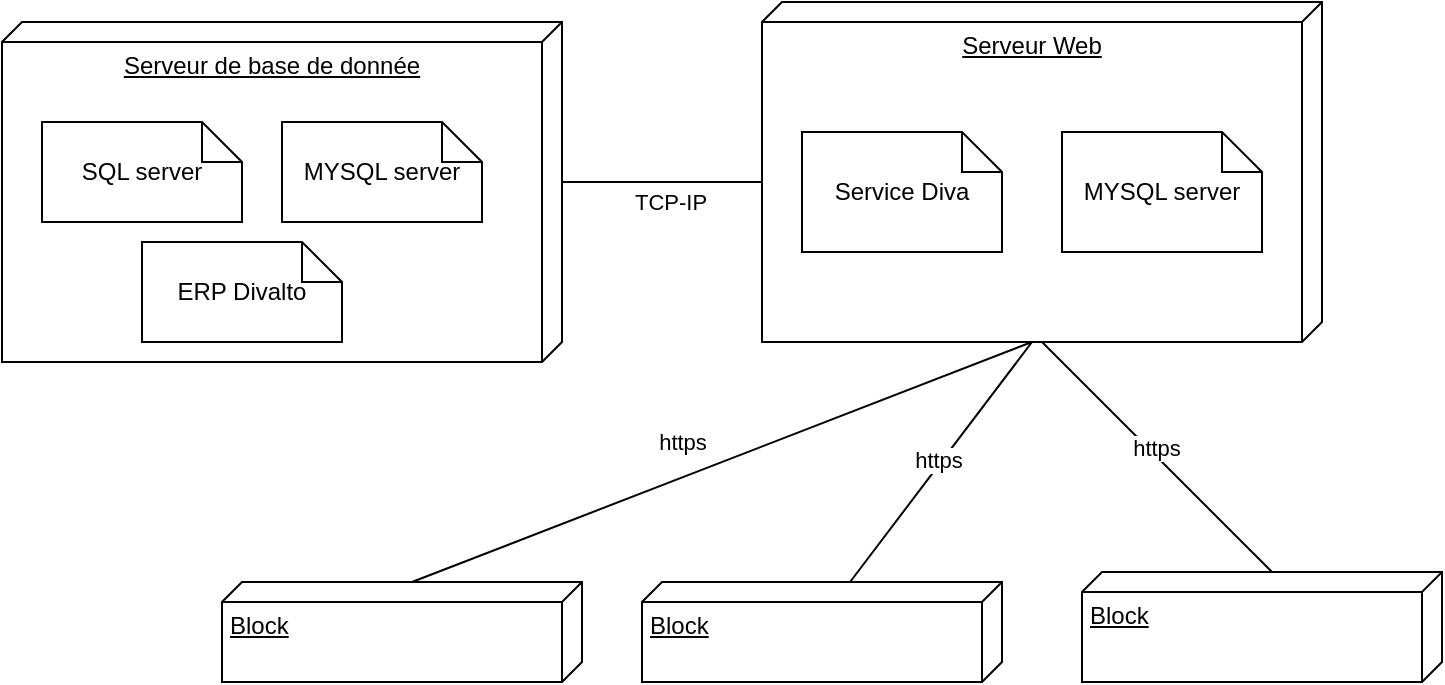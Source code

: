 <mxfile version="21.6.6" type="github">
  <diagram name="Page-1" id="aAD2uuxVQRVzAruqQggt">
    <mxGraphModel dx="880" dy="446" grid="1" gridSize="10" guides="1" tooltips="1" connect="1" arrows="1" fold="1" page="1" pageScale="1" pageWidth="827" pageHeight="1169" math="0" shadow="0">
      <root>
        <mxCell id="0" />
        <mxCell id="1" parent="0" />
        <mxCell id="b5Pq26vD6V4OeDnoqRv_-14" style="edgeStyle=orthogonalEdgeStyle;rounded=0;orthogonalLoop=1;jettySize=auto;html=1;exitX=0;exitY=0;exitDx=80;exitDy=0;exitPerimeter=0;entryX=0;entryY=0;entryDx=90;entryDy=280;entryPerimeter=0;endArrow=none;endFill=0;" edge="1" parent="1" source="b5Pq26vD6V4OeDnoqRv_-1" target="b5Pq26vD6V4OeDnoqRv_-10">
          <mxGeometry relative="1" as="geometry" />
        </mxCell>
        <mxCell id="b5Pq26vD6V4OeDnoqRv_-16" value="TCP-IP" style="edgeLabel;html=1;align=center;verticalAlign=middle;resizable=0;points=[];" vertex="1" connectable="0" parent="b5Pq26vD6V4OeDnoqRv_-14">
          <mxGeometry x="0.18" y="-7" relative="1" as="geometry">
            <mxPoint x="-5" y="3" as="offset" />
          </mxGeometry>
        </mxCell>
        <mxCell id="b5Pq26vD6V4OeDnoqRv_-1" value="Serveur de base de donnée" style="verticalAlign=top;align=center;spacingTop=8;spacingLeft=2;spacingRight=12;shape=cube;size=10;direction=south;fontStyle=4;html=1;whiteSpace=wrap;" vertex="1" parent="1">
          <mxGeometry x="80" y="190" width="280" height="170" as="geometry" />
        </mxCell>
        <mxCell id="b5Pq26vD6V4OeDnoqRv_-5" value="SQL server" style="shape=note;size=20;whiteSpace=wrap;html=1;" vertex="1" parent="1">
          <mxGeometry x="100" y="240" width="100" height="50" as="geometry" />
        </mxCell>
        <mxCell id="b5Pq26vD6V4OeDnoqRv_-8" value="ERP Divalto" style="shape=note;size=20;whiteSpace=wrap;html=1;" vertex="1" parent="1">
          <mxGeometry x="150" y="300" width="100" height="50" as="geometry" />
        </mxCell>
        <mxCell id="b5Pq26vD6V4OeDnoqRv_-9" value="MYSQL server" style="shape=note;size=20;whiteSpace=wrap;html=1;" vertex="1" parent="1">
          <mxGeometry x="220" y="240" width="100" height="50" as="geometry" />
        </mxCell>
        <mxCell id="b5Pq26vD6V4OeDnoqRv_-20" style="rounded=0;orthogonalLoop=1;jettySize=auto;html=1;exitX=0;exitY=0;exitDx=170;exitDy=145;exitPerimeter=0;entryX=0;entryY=0;entryDx=0;entryDy=85;entryPerimeter=0;endArrow=none;endFill=0;" edge="1" parent="1" source="b5Pq26vD6V4OeDnoqRv_-10" target="b5Pq26vD6V4OeDnoqRv_-19">
          <mxGeometry relative="1" as="geometry" />
        </mxCell>
        <mxCell id="b5Pq26vD6V4OeDnoqRv_-23" value="https" style="edgeLabel;html=1;align=center;verticalAlign=middle;resizable=0;points=[];" vertex="1" connectable="0" parent="b5Pq26vD6V4OeDnoqRv_-20">
          <mxGeometry x="0.028" y="-2" relative="1" as="geometry">
            <mxPoint x="-15" y="-10" as="offset" />
          </mxGeometry>
        </mxCell>
        <mxCell id="b5Pq26vD6V4OeDnoqRv_-21" style="rounded=0;orthogonalLoop=1;jettySize=auto;html=1;exitX=0;exitY=0;exitDx=170;exitDy=145;exitPerimeter=0;entryX=0;entryY=0.422;entryDx=0;entryDy=0;entryPerimeter=0;endArrow=none;endFill=0;" edge="1" parent="1" source="b5Pq26vD6V4OeDnoqRv_-10" target="b5Pq26vD6V4OeDnoqRv_-18">
          <mxGeometry relative="1" as="geometry" />
        </mxCell>
        <mxCell id="b5Pq26vD6V4OeDnoqRv_-24" value="https" style="edgeLabel;html=1;align=center;verticalAlign=middle;resizable=0;points=[];" vertex="1" connectable="0" parent="b5Pq26vD6V4OeDnoqRv_-21">
          <mxGeometry x="0.002" y="-2" relative="1" as="geometry">
            <mxPoint as="offset" />
          </mxGeometry>
        </mxCell>
        <mxCell id="b5Pq26vD6V4OeDnoqRv_-10" value="Serveur Web" style="verticalAlign=top;align=center;spacingTop=8;spacingLeft=2;spacingRight=12;shape=cube;size=10;direction=south;fontStyle=4;html=1;whiteSpace=wrap;" vertex="1" parent="1">
          <mxGeometry x="460" y="180" width="280" height="170" as="geometry" />
        </mxCell>
        <mxCell id="b5Pq26vD6V4OeDnoqRv_-11" value="Service Diva" style="shape=note;size=20;whiteSpace=wrap;html=1;" vertex="1" parent="1">
          <mxGeometry x="480" y="245" width="100" height="60" as="geometry" />
        </mxCell>
        <mxCell id="b5Pq26vD6V4OeDnoqRv_-13" value="MYSQL server" style="shape=note;size=20;whiteSpace=wrap;html=1;" vertex="1" parent="1">
          <mxGeometry x="610" y="245" width="100" height="60" as="geometry" />
        </mxCell>
        <mxCell id="b5Pq26vD6V4OeDnoqRv_-22" style="rounded=0;orthogonalLoop=1;jettySize=auto;html=1;exitX=0;exitY=0;exitDx=0;exitDy=85;exitPerimeter=0;endArrow=none;endFill=0;" edge="1" parent="1" source="b5Pq26vD6V4OeDnoqRv_-17">
          <mxGeometry relative="1" as="geometry">
            <mxPoint x="600" y="350" as="targetPoint" />
          </mxGeometry>
        </mxCell>
        <mxCell id="b5Pq26vD6V4OeDnoqRv_-25" value="https" style="edgeLabel;html=1;align=center;verticalAlign=middle;resizable=0;points=[];" vertex="1" connectable="0" parent="b5Pq26vD6V4OeDnoqRv_-22">
          <mxGeometry x="0.043" y="-3" relative="1" as="geometry">
            <mxPoint as="offset" />
          </mxGeometry>
        </mxCell>
        <mxCell id="b5Pq26vD6V4OeDnoqRv_-17" value="Block" style="verticalAlign=top;align=left;spacingTop=8;spacingLeft=2;spacingRight=12;shape=cube;size=10;direction=south;fontStyle=4;html=1;whiteSpace=wrap;" vertex="1" parent="1">
          <mxGeometry x="620" y="465" width="180" height="55" as="geometry" />
        </mxCell>
        <mxCell id="b5Pq26vD6V4OeDnoqRv_-18" value="Block" style="verticalAlign=top;align=left;spacingTop=8;spacingLeft=2;spacingRight=12;shape=cube;size=10;direction=south;fontStyle=4;html=1;whiteSpace=wrap;" vertex="1" parent="1">
          <mxGeometry x="400" y="470" width="180" height="50" as="geometry" />
        </mxCell>
        <mxCell id="b5Pq26vD6V4OeDnoqRv_-19" value="Block" style="verticalAlign=top;align=left;spacingTop=8;spacingLeft=2;spacingRight=12;shape=cube;size=10;direction=south;fontStyle=4;html=1;whiteSpace=wrap;" vertex="1" parent="1">
          <mxGeometry x="190" y="470" width="180" height="50" as="geometry" />
        </mxCell>
      </root>
    </mxGraphModel>
  </diagram>
</mxfile>
